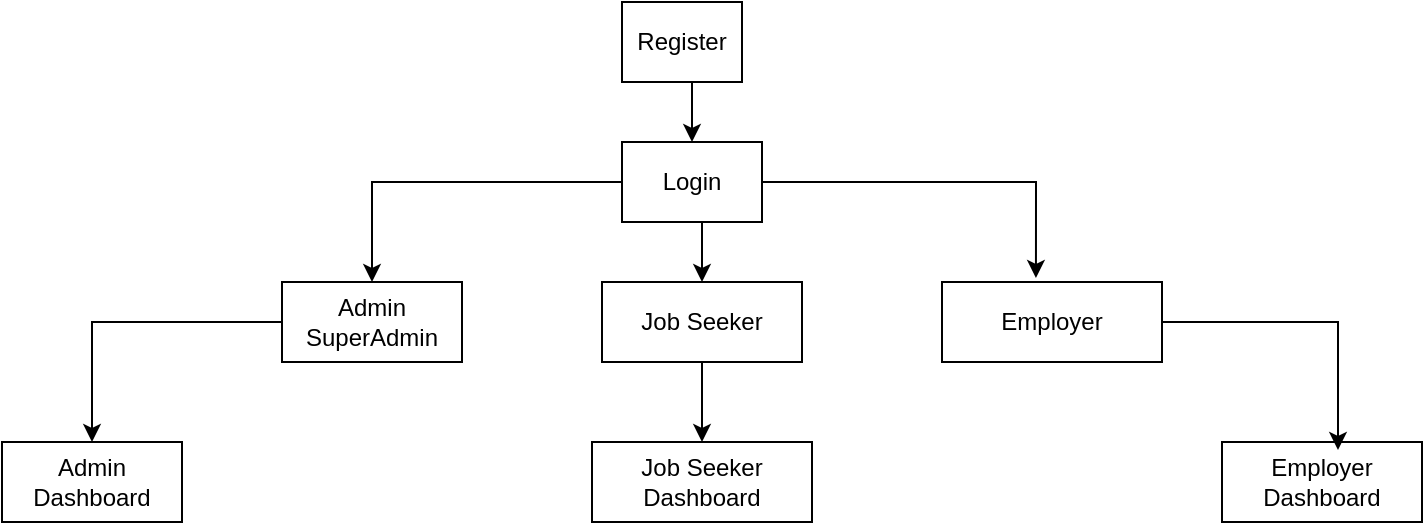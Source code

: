 <mxfile version="24.7.17">
  <diagram name="Page-1" id="dVmRl3VIObGdC8nmsHOW">
    <mxGraphModel dx="880" dy="426" grid="1" gridSize="10" guides="1" tooltips="1" connect="1" arrows="1" fold="1" page="1" pageScale="1" pageWidth="850" pageHeight="1100" math="0" shadow="0">
      <root>
        <mxCell id="0" />
        <mxCell id="1" parent="0" />
        <mxCell id="rZI8iGCIiP59zcW76o9h-7" style="edgeStyle=orthogonalEdgeStyle;rounded=0;orthogonalLoop=1;jettySize=auto;html=1;exitX=0;exitY=0.5;exitDx=0;exitDy=0;entryX=0.5;entryY=0;entryDx=0;entryDy=0;" edge="1" parent="1" source="rZI8iGCIiP59zcW76o9h-1" target="rZI8iGCIiP59zcW76o9h-4">
          <mxGeometry relative="1" as="geometry" />
        </mxCell>
        <mxCell id="rZI8iGCIiP59zcW76o9h-8" style="edgeStyle=orthogonalEdgeStyle;rounded=0;orthogonalLoop=1;jettySize=auto;html=1;exitX=0.5;exitY=1;exitDx=0;exitDy=0;entryX=0.5;entryY=0;entryDx=0;entryDy=0;" edge="1" parent="1" source="rZI8iGCIiP59zcW76o9h-1" target="rZI8iGCIiP59zcW76o9h-5">
          <mxGeometry relative="1" as="geometry" />
        </mxCell>
        <mxCell id="rZI8iGCIiP59zcW76o9h-1" value="Login" style="rounded=0;whiteSpace=wrap;html=1;" vertex="1" parent="1">
          <mxGeometry x="360" y="90" width="70" height="40" as="geometry" />
        </mxCell>
        <mxCell id="rZI8iGCIiP59zcW76o9h-3" style="edgeStyle=orthogonalEdgeStyle;rounded=0;orthogonalLoop=1;jettySize=auto;html=1;exitX=0.5;exitY=1;exitDx=0;exitDy=0;entryX=0.5;entryY=0;entryDx=0;entryDy=0;" edge="1" parent="1" source="rZI8iGCIiP59zcW76o9h-2" target="rZI8iGCIiP59zcW76o9h-1">
          <mxGeometry relative="1" as="geometry" />
        </mxCell>
        <mxCell id="rZI8iGCIiP59zcW76o9h-2" value="Register" style="rounded=0;whiteSpace=wrap;html=1;" vertex="1" parent="1">
          <mxGeometry x="360" y="20" width="60" height="40" as="geometry" />
        </mxCell>
        <mxCell id="rZI8iGCIiP59zcW76o9h-13" style="edgeStyle=orthogonalEdgeStyle;rounded=0;orthogonalLoop=1;jettySize=auto;html=1;exitX=0;exitY=0.5;exitDx=0;exitDy=0;entryX=0.5;entryY=0;entryDx=0;entryDy=0;" edge="1" parent="1" source="rZI8iGCIiP59zcW76o9h-4" target="rZI8iGCIiP59zcW76o9h-10">
          <mxGeometry relative="1" as="geometry" />
        </mxCell>
        <mxCell id="rZI8iGCIiP59zcW76o9h-4" value="Admin&lt;div&gt;SuperAdmin&lt;/div&gt;" style="rounded=0;whiteSpace=wrap;html=1;" vertex="1" parent="1">
          <mxGeometry x="190" y="160" width="90" height="40" as="geometry" />
        </mxCell>
        <mxCell id="rZI8iGCIiP59zcW76o9h-14" style="edgeStyle=orthogonalEdgeStyle;rounded=0;orthogonalLoop=1;jettySize=auto;html=1;exitX=0.5;exitY=1;exitDx=0;exitDy=0;entryX=0.5;entryY=0;entryDx=0;entryDy=0;" edge="1" parent="1" source="rZI8iGCIiP59zcW76o9h-5" target="rZI8iGCIiP59zcW76o9h-11">
          <mxGeometry relative="1" as="geometry" />
        </mxCell>
        <mxCell id="rZI8iGCIiP59zcW76o9h-5" value="Job Seeker" style="rounded=0;whiteSpace=wrap;html=1;" vertex="1" parent="1">
          <mxGeometry x="350" y="160" width="100" height="40" as="geometry" />
        </mxCell>
        <mxCell id="rZI8iGCIiP59zcW76o9h-6" value="Employer" style="rounded=0;whiteSpace=wrap;html=1;" vertex="1" parent="1">
          <mxGeometry x="520" y="160" width="110" height="40" as="geometry" />
        </mxCell>
        <mxCell id="rZI8iGCIiP59zcW76o9h-9" style="edgeStyle=orthogonalEdgeStyle;rounded=0;orthogonalLoop=1;jettySize=auto;html=1;exitX=1;exitY=0.5;exitDx=0;exitDy=0;entryX=0.427;entryY=-0.05;entryDx=0;entryDy=0;entryPerimeter=0;" edge="1" parent="1" source="rZI8iGCIiP59zcW76o9h-1" target="rZI8iGCIiP59zcW76o9h-6">
          <mxGeometry relative="1" as="geometry" />
        </mxCell>
        <mxCell id="rZI8iGCIiP59zcW76o9h-10" value="Admin&lt;div&gt;Dashboard&lt;/div&gt;" style="rounded=0;whiteSpace=wrap;html=1;" vertex="1" parent="1">
          <mxGeometry x="50" y="240" width="90" height="40" as="geometry" />
        </mxCell>
        <mxCell id="rZI8iGCIiP59zcW76o9h-11" value="Job Seeker&lt;div&gt;Dashboard&lt;/div&gt;" style="rounded=0;whiteSpace=wrap;html=1;" vertex="1" parent="1">
          <mxGeometry x="345" y="240" width="110" height="40" as="geometry" />
        </mxCell>
        <mxCell id="rZI8iGCIiP59zcW76o9h-12" value="Employer Dashboard" style="rounded=0;whiteSpace=wrap;html=1;" vertex="1" parent="1">
          <mxGeometry x="660" y="240" width="100" height="40" as="geometry" />
        </mxCell>
        <mxCell id="rZI8iGCIiP59zcW76o9h-15" style="edgeStyle=orthogonalEdgeStyle;rounded=0;orthogonalLoop=1;jettySize=auto;html=1;exitX=1;exitY=0.5;exitDx=0;exitDy=0;entryX=0.58;entryY=0.1;entryDx=0;entryDy=0;entryPerimeter=0;" edge="1" parent="1" source="rZI8iGCIiP59zcW76o9h-6" target="rZI8iGCIiP59zcW76o9h-12">
          <mxGeometry relative="1" as="geometry" />
        </mxCell>
      </root>
    </mxGraphModel>
  </diagram>
</mxfile>
